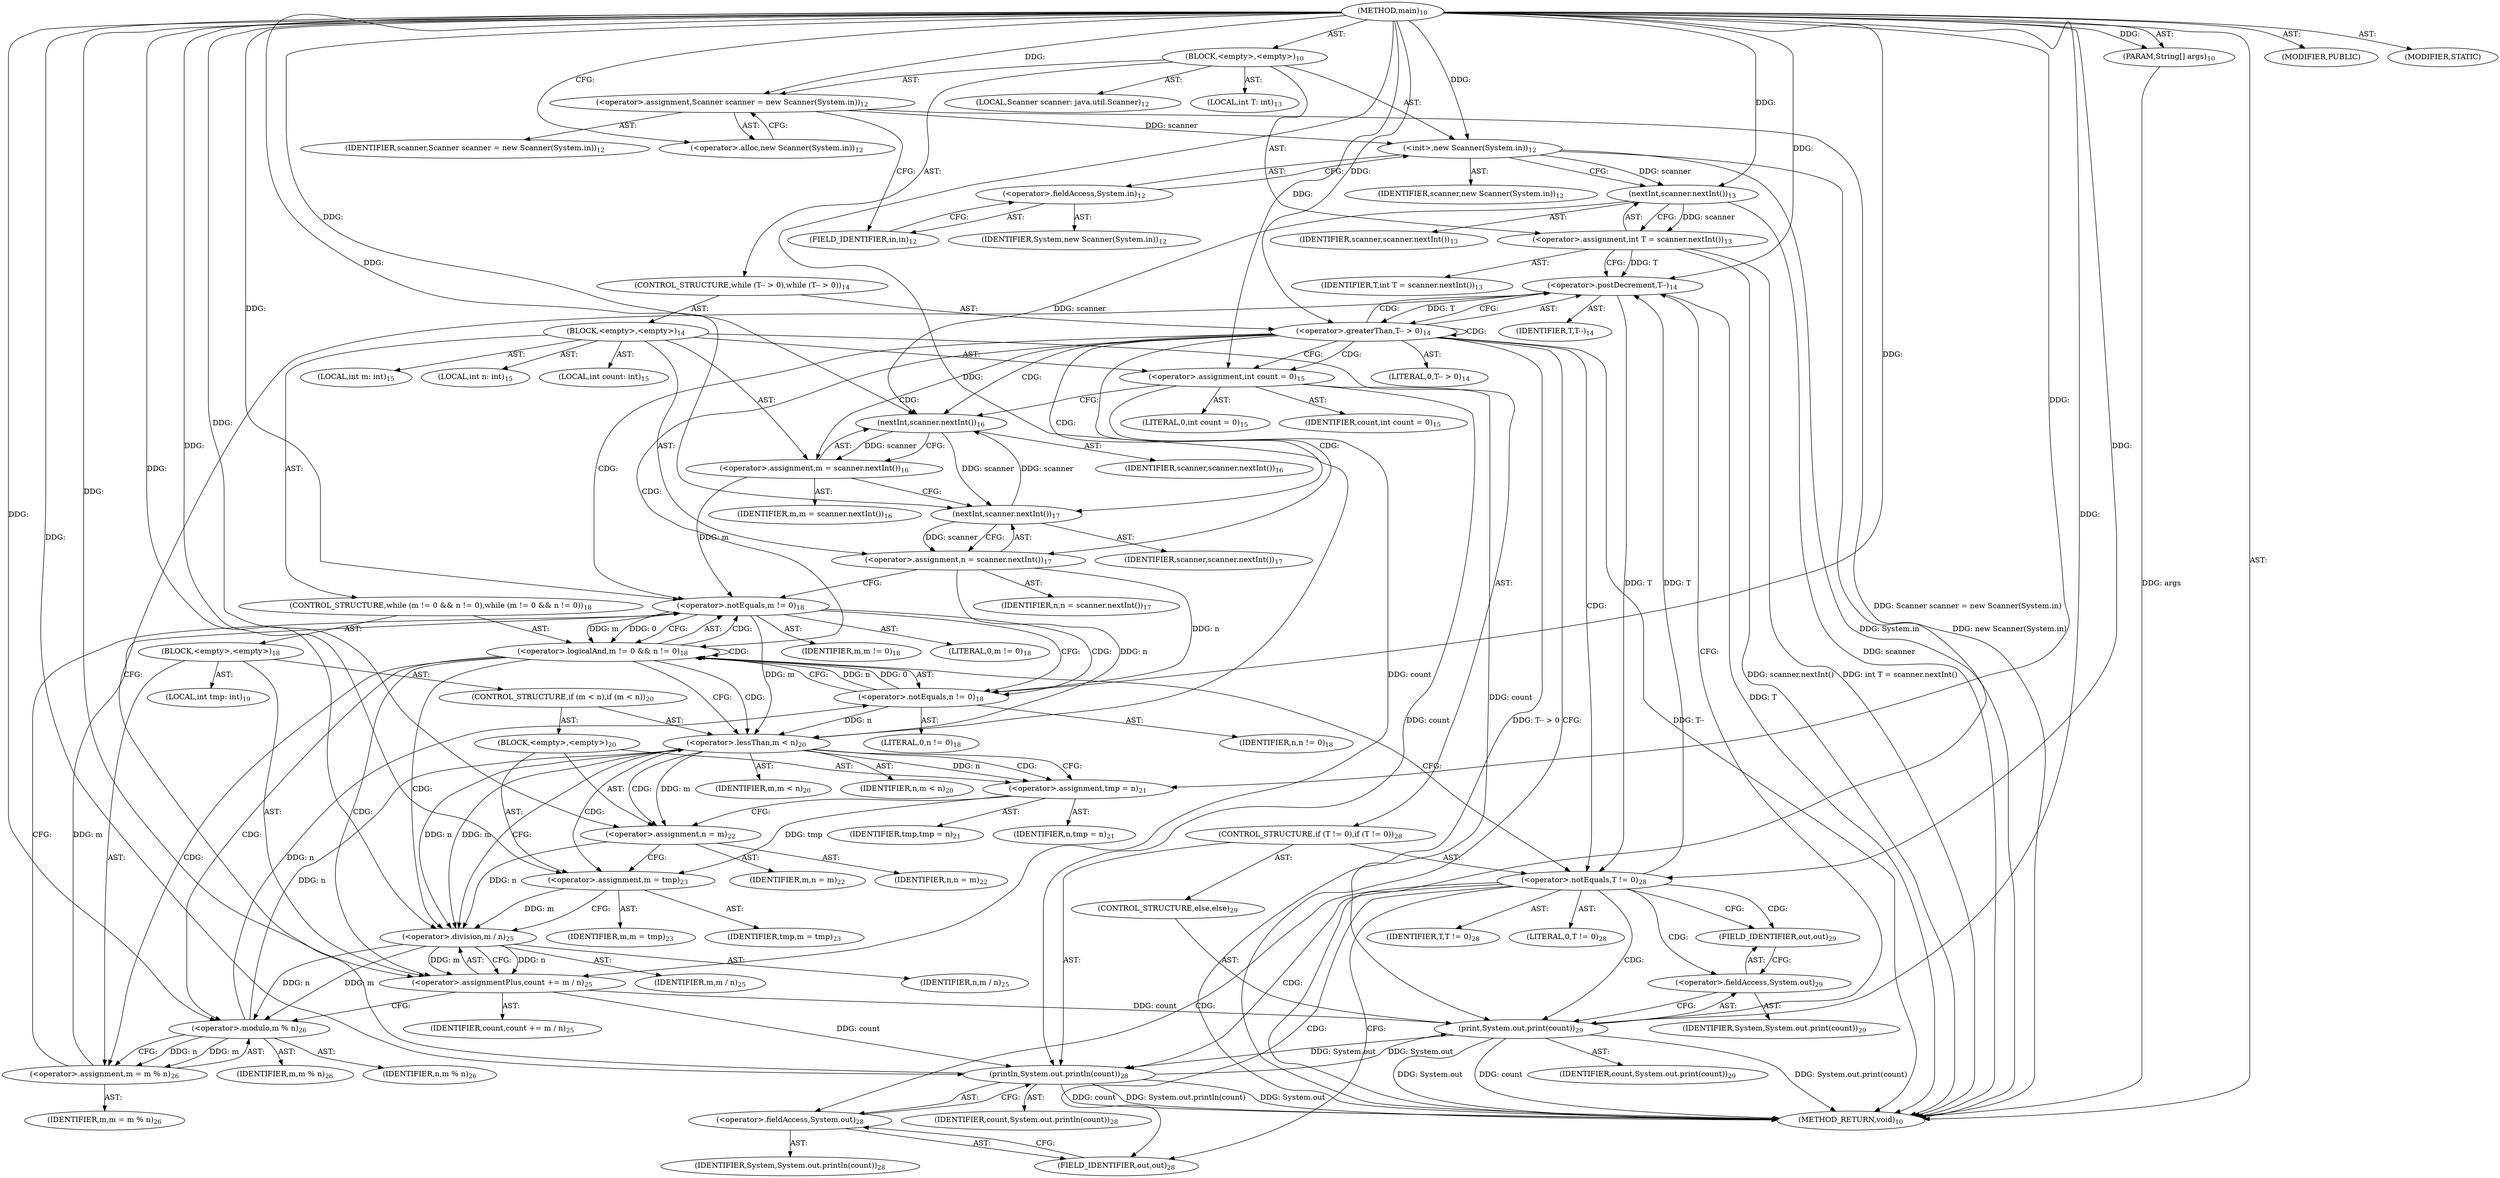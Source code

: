 digraph "main" {  
"19" [label = <(METHOD,main)<SUB>10</SUB>> ]
"20" [label = <(PARAM,String[] args)<SUB>10</SUB>> ]
"21" [label = <(BLOCK,&lt;empty&gt;,&lt;empty&gt;)<SUB>10</SUB>> ]
"4" [label = <(LOCAL,Scanner scanner: java.util.Scanner)<SUB>12</SUB>> ]
"22" [label = <(&lt;operator&gt;.assignment,Scanner scanner = new Scanner(System.in))<SUB>12</SUB>> ]
"23" [label = <(IDENTIFIER,scanner,Scanner scanner = new Scanner(System.in))<SUB>12</SUB>> ]
"24" [label = <(&lt;operator&gt;.alloc,new Scanner(System.in))<SUB>12</SUB>> ]
"25" [label = <(&lt;init&gt;,new Scanner(System.in))<SUB>12</SUB>> ]
"3" [label = <(IDENTIFIER,scanner,new Scanner(System.in))<SUB>12</SUB>> ]
"26" [label = <(&lt;operator&gt;.fieldAccess,System.in)<SUB>12</SUB>> ]
"27" [label = <(IDENTIFIER,System,new Scanner(System.in))<SUB>12</SUB>> ]
"28" [label = <(FIELD_IDENTIFIER,in,in)<SUB>12</SUB>> ]
"29" [label = <(LOCAL,int T: int)<SUB>13</SUB>> ]
"30" [label = <(&lt;operator&gt;.assignment,int T = scanner.nextInt())<SUB>13</SUB>> ]
"31" [label = <(IDENTIFIER,T,int T = scanner.nextInt())<SUB>13</SUB>> ]
"32" [label = <(nextInt,scanner.nextInt())<SUB>13</SUB>> ]
"33" [label = <(IDENTIFIER,scanner,scanner.nextInt())<SUB>13</SUB>> ]
"34" [label = <(CONTROL_STRUCTURE,while (T-- &gt; 0),while (T-- &gt; 0))<SUB>14</SUB>> ]
"35" [label = <(&lt;operator&gt;.greaterThan,T-- &gt; 0)<SUB>14</SUB>> ]
"36" [label = <(&lt;operator&gt;.postDecrement,T--)<SUB>14</SUB>> ]
"37" [label = <(IDENTIFIER,T,T--)<SUB>14</SUB>> ]
"38" [label = <(LITERAL,0,T-- &gt; 0)<SUB>14</SUB>> ]
"39" [label = <(BLOCK,&lt;empty&gt;,&lt;empty&gt;)<SUB>14</SUB>> ]
"40" [label = <(LOCAL,int m: int)<SUB>15</SUB>> ]
"41" [label = <(LOCAL,int n: int)<SUB>15</SUB>> ]
"42" [label = <(LOCAL,int count: int)<SUB>15</SUB>> ]
"43" [label = <(&lt;operator&gt;.assignment,int count = 0)<SUB>15</SUB>> ]
"44" [label = <(IDENTIFIER,count,int count = 0)<SUB>15</SUB>> ]
"45" [label = <(LITERAL,0,int count = 0)<SUB>15</SUB>> ]
"46" [label = <(&lt;operator&gt;.assignment,m = scanner.nextInt())<SUB>16</SUB>> ]
"47" [label = <(IDENTIFIER,m,m = scanner.nextInt())<SUB>16</SUB>> ]
"48" [label = <(nextInt,scanner.nextInt())<SUB>16</SUB>> ]
"49" [label = <(IDENTIFIER,scanner,scanner.nextInt())<SUB>16</SUB>> ]
"50" [label = <(&lt;operator&gt;.assignment,n = scanner.nextInt())<SUB>17</SUB>> ]
"51" [label = <(IDENTIFIER,n,n = scanner.nextInt())<SUB>17</SUB>> ]
"52" [label = <(nextInt,scanner.nextInt())<SUB>17</SUB>> ]
"53" [label = <(IDENTIFIER,scanner,scanner.nextInt())<SUB>17</SUB>> ]
"54" [label = <(CONTROL_STRUCTURE,while (m != 0 &amp;&amp; n != 0),while (m != 0 &amp;&amp; n != 0))<SUB>18</SUB>> ]
"55" [label = <(&lt;operator&gt;.logicalAnd,m != 0 &amp;&amp; n != 0)<SUB>18</SUB>> ]
"56" [label = <(&lt;operator&gt;.notEquals,m != 0)<SUB>18</SUB>> ]
"57" [label = <(IDENTIFIER,m,m != 0)<SUB>18</SUB>> ]
"58" [label = <(LITERAL,0,m != 0)<SUB>18</SUB>> ]
"59" [label = <(&lt;operator&gt;.notEquals,n != 0)<SUB>18</SUB>> ]
"60" [label = <(IDENTIFIER,n,n != 0)<SUB>18</SUB>> ]
"61" [label = <(LITERAL,0,n != 0)<SUB>18</SUB>> ]
"62" [label = <(BLOCK,&lt;empty&gt;,&lt;empty&gt;)<SUB>18</SUB>> ]
"63" [label = <(LOCAL,int tmp: int)<SUB>19</SUB>> ]
"64" [label = <(CONTROL_STRUCTURE,if (m &lt; n),if (m &lt; n))<SUB>20</SUB>> ]
"65" [label = <(&lt;operator&gt;.lessThan,m &lt; n)<SUB>20</SUB>> ]
"66" [label = <(IDENTIFIER,m,m &lt; n)<SUB>20</SUB>> ]
"67" [label = <(IDENTIFIER,n,m &lt; n)<SUB>20</SUB>> ]
"68" [label = <(BLOCK,&lt;empty&gt;,&lt;empty&gt;)<SUB>20</SUB>> ]
"69" [label = <(&lt;operator&gt;.assignment,tmp = n)<SUB>21</SUB>> ]
"70" [label = <(IDENTIFIER,tmp,tmp = n)<SUB>21</SUB>> ]
"71" [label = <(IDENTIFIER,n,tmp = n)<SUB>21</SUB>> ]
"72" [label = <(&lt;operator&gt;.assignment,n = m)<SUB>22</SUB>> ]
"73" [label = <(IDENTIFIER,n,n = m)<SUB>22</SUB>> ]
"74" [label = <(IDENTIFIER,m,n = m)<SUB>22</SUB>> ]
"75" [label = <(&lt;operator&gt;.assignment,m = tmp)<SUB>23</SUB>> ]
"76" [label = <(IDENTIFIER,m,m = tmp)<SUB>23</SUB>> ]
"77" [label = <(IDENTIFIER,tmp,m = tmp)<SUB>23</SUB>> ]
"78" [label = <(&lt;operator&gt;.assignmentPlus,count += m / n)<SUB>25</SUB>> ]
"79" [label = <(IDENTIFIER,count,count += m / n)<SUB>25</SUB>> ]
"80" [label = <(&lt;operator&gt;.division,m / n)<SUB>25</SUB>> ]
"81" [label = <(IDENTIFIER,m,m / n)<SUB>25</SUB>> ]
"82" [label = <(IDENTIFIER,n,m / n)<SUB>25</SUB>> ]
"83" [label = <(&lt;operator&gt;.assignment,m = m % n)<SUB>26</SUB>> ]
"84" [label = <(IDENTIFIER,m,m = m % n)<SUB>26</SUB>> ]
"85" [label = <(&lt;operator&gt;.modulo,m % n)<SUB>26</SUB>> ]
"86" [label = <(IDENTIFIER,m,m % n)<SUB>26</SUB>> ]
"87" [label = <(IDENTIFIER,n,m % n)<SUB>26</SUB>> ]
"88" [label = <(CONTROL_STRUCTURE,if (T != 0),if (T != 0))<SUB>28</SUB>> ]
"89" [label = <(&lt;operator&gt;.notEquals,T != 0)<SUB>28</SUB>> ]
"90" [label = <(IDENTIFIER,T,T != 0)<SUB>28</SUB>> ]
"91" [label = <(LITERAL,0,T != 0)<SUB>28</SUB>> ]
"92" [label = <(println,System.out.println(count))<SUB>28</SUB>> ]
"93" [label = <(&lt;operator&gt;.fieldAccess,System.out)<SUB>28</SUB>> ]
"94" [label = <(IDENTIFIER,System,System.out.println(count))<SUB>28</SUB>> ]
"95" [label = <(FIELD_IDENTIFIER,out,out)<SUB>28</SUB>> ]
"96" [label = <(IDENTIFIER,count,System.out.println(count))<SUB>28</SUB>> ]
"97" [label = <(CONTROL_STRUCTURE,else,else)<SUB>29</SUB>> ]
"98" [label = <(print,System.out.print(count))<SUB>29</SUB>> ]
"99" [label = <(&lt;operator&gt;.fieldAccess,System.out)<SUB>29</SUB>> ]
"100" [label = <(IDENTIFIER,System,System.out.print(count))<SUB>29</SUB>> ]
"101" [label = <(FIELD_IDENTIFIER,out,out)<SUB>29</SUB>> ]
"102" [label = <(IDENTIFIER,count,System.out.print(count))<SUB>29</SUB>> ]
"103" [label = <(MODIFIER,PUBLIC)> ]
"104" [label = <(MODIFIER,STATIC)> ]
"105" [label = <(METHOD_RETURN,void)<SUB>10</SUB>> ]
  "19" -> "20"  [ label = "AST: "] 
  "19" -> "21"  [ label = "AST: "] 
  "19" -> "103"  [ label = "AST: "] 
  "19" -> "104"  [ label = "AST: "] 
  "19" -> "105"  [ label = "AST: "] 
  "21" -> "4"  [ label = "AST: "] 
  "21" -> "22"  [ label = "AST: "] 
  "21" -> "25"  [ label = "AST: "] 
  "21" -> "29"  [ label = "AST: "] 
  "21" -> "30"  [ label = "AST: "] 
  "21" -> "34"  [ label = "AST: "] 
  "22" -> "23"  [ label = "AST: "] 
  "22" -> "24"  [ label = "AST: "] 
  "25" -> "3"  [ label = "AST: "] 
  "25" -> "26"  [ label = "AST: "] 
  "26" -> "27"  [ label = "AST: "] 
  "26" -> "28"  [ label = "AST: "] 
  "30" -> "31"  [ label = "AST: "] 
  "30" -> "32"  [ label = "AST: "] 
  "32" -> "33"  [ label = "AST: "] 
  "34" -> "35"  [ label = "AST: "] 
  "34" -> "39"  [ label = "AST: "] 
  "35" -> "36"  [ label = "AST: "] 
  "35" -> "38"  [ label = "AST: "] 
  "36" -> "37"  [ label = "AST: "] 
  "39" -> "40"  [ label = "AST: "] 
  "39" -> "41"  [ label = "AST: "] 
  "39" -> "42"  [ label = "AST: "] 
  "39" -> "43"  [ label = "AST: "] 
  "39" -> "46"  [ label = "AST: "] 
  "39" -> "50"  [ label = "AST: "] 
  "39" -> "54"  [ label = "AST: "] 
  "39" -> "88"  [ label = "AST: "] 
  "43" -> "44"  [ label = "AST: "] 
  "43" -> "45"  [ label = "AST: "] 
  "46" -> "47"  [ label = "AST: "] 
  "46" -> "48"  [ label = "AST: "] 
  "48" -> "49"  [ label = "AST: "] 
  "50" -> "51"  [ label = "AST: "] 
  "50" -> "52"  [ label = "AST: "] 
  "52" -> "53"  [ label = "AST: "] 
  "54" -> "55"  [ label = "AST: "] 
  "54" -> "62"  [ label = "AST: "] 
  "55" -> "56"  [ label = "AST: "] 
  "55" -> "59"  [ label = "AST: "] 
  "56" -> "57"  [ label = "AST: "] 
  "56" -> "58"  [ label = "AST: "] 
  "59" -> "60"  [ label = "AST: "] 
  "59" -> "61"  [ label = "AST: "] 
  "62" -> "63"  [ label = "AST: "] 
  "62" -> "64"  [ label = "AST: "] 
  "62" -> "78"  [ label = "AST: "] 
  "62" -> "83"  [ label = "AST: "] 
  "64" -> "65"  [ label = "AST: "] 
  "64" -> "68"  [ label = "AST: "] 
  "65" -> "66"  [ label = "AST: "] 
  "65" -> "67"  [ label = "AST: "] 
  "68" -> "69"  [ label = "AST: "] 
  "68" -> "72"  [ label = "AST: "] 
  "68" -> "75"  [ label = "AST: "] 
  "69" -> "70"  [ label = "AST: "] 
  "69" -> "71"  [ label = "AST: "] 
  "72" -> "73"  [ label = "AST: "] 
  "72" -> "74"  [ label = "AST: "] 
  "75" -> "76"  [ label = "AST: "] 
  "75" -> "77"  [ label = "AST: "] 
  "78" -> "79"  [ label = "AST: "] 
  "78" -> "80"  [ label = "AST: "] 
  "80" -> "81"  [ label = "AST: "] 
  "80" -> "82"  [ label = "AST: "] 
  "83" -> "84"  [ label = "AST: "] 
  "83" -> "85"  [ label = "AST: "] 
  "85" -> "86"  [ label = "AST: "] 
  "85" -> "87"  [ label = "AST: "] 
  "88" -> "89"  [ label = "AST: "] 
  "88" -> "92"  [ label = "AST: "] 
  "88" -> "97"  [ label = "AST: "] 
  "89" -> "90"  [ label = "AST: "] 
  "89" -> "91"  [ label = "AST: "] 
  "92" -> "93"  [ label = "AST: "] 
  "92" -> "96"  [ label = "AST: "] 
  "93" -> "94"  [ label = "AST: "] 
  "93" -> "95"  [ label = "AST: "] 
  "97" -> "98"  [ label = "AST: "] 
  "98" -> "99"  [ label = "AST: "] 
  "98" -> "102"  [ label = "AST: "] 
  "99" -> "100"  [ label = "AST: "] 
  "99" -> "101"  [ label = "AST: "] 
  "22" -> "28"  [ label = "CFG: "] 
  "25" -> "32"  [ label = "CFG: "] 
  "30" -> "36"  [ label = "CFG: "] 
  "24" -> "22"  [ label = "CFG: "] 
  "26" -> "25"  [ label = "CFG: "] 
  "32" -> "30"  [ label = "CFG: "] 
  "35" -> "105"  [ label = "CFG: "] 
  "35" -> "43"  [ label = "CFG: "] 
  "28" -> "26"  [ label = "CFG: "] 
  "36" -> "35"  [ label = "CFG: "] 
  "43" -> "48"  [ label = "CFG: "] 
  "46" -> "52"  [ label = "CFG: "] 
  "50" -> "56"  [ label = "CFG: "] 
  "48" -> "46"  [ label = "CFG: "] 
  "52" -> "50"  [ label = "CFG: "] 
  "55" -> "65"  [ label = "CFG: "] 
  "55" -> "89"  [ label = "CFG: "] 
  "89" -> "95"  [ label = "CFG: "] 
  "89" -> "101"  [ label = "CFG: "] 
  "92" -> "36"  [ label = "CFG: "] 
  "56" -> "55"  [ label = "CFG: "] 
  "56" -> "59"  [ label = "CFG: "] 
  "59" -> "55"  [ label = "CFG: "] 
  "78" -> "85"  [ label = "CFG: "] 
  "83" -> "56"  [ label = "CFG: "] 
  "93" -> "92"  [ label = "CFG: "] 
  "98" -> "36"  [ label = "CFG: "] 
  "65" -> "69"  [ label = "CFG: "] 
  "65" -> "80"  [ label = "CFG: "] 
  "80" -> "78"  [ label = "CFG: "] 
  "85" -> "83"  [ label = "CFG: "] 
  "95" -> "93"  [ label = "CFG: "] 
  "99" -> "98"  [ label = "CFG: "] 
  "69" -> "72"  [ label = "CFG: "] 
  "72" -> "75"  [ label = "CFG: "] 
  "75" -> "80"  [ label = "CFG: "] 
  "101" -> "99"  [ label = "CFG: "] 
  "19" -> "24"  [ label = "CFG: "] 
  "20" -> "105"  [ label = "DDG: args"] 
  "22" -> "105"  [ label = "DDG: Scanner scanner = new Scanner(System.in)"] 
  "25" -> "105"  [ label = "DDG: System.in"] 
  "25" -> "105"  [ label = "DDG: new Scanner(System.in)"] 
  "32" -> "105"  [ label = "DDG: scanner"] 
  "30" -> "105"  [ label = "DDG: scanner.nextInt()"] 
  "30" -> "105"  [ label = "DDG: int T = scanner.nextInt()"] 
  "36" -> "105"  [ label = "DDG: T"] 
  "35" -> "105"  [ label = "DDG: T--"] 
  "35" -> "105"  [ label = "DDG: T-- &gt; 0"] 
  "98" -> "105"  [ label = "DDG: System.out"] 
  "98" -> "105"  [ label = "DDG: count"] 
  "98" -> "105"  [ label = "DDG: System.out.print(count)"] 
  "92" -> "105"  [ label = "DDG: System.out"] 
  "92" -> "105"  [ label = "DDG: count"] 
  "92" -> "105"  [ label = "DDG: System.out.println(count)"] 
  "19" -> "20"  [ label = "DDG: "] 
  "19" -> "22"  [ label = "DDG: "] 
  "32" -> "30"  [ label = "DDG: scanner"] 
  "22" -> "25"  [ label = "DDG: scanner"] 
  "19" -> "25"  [ label = "DDG: "] 
  "25" -> "32"  [ label = "DDG: scanner"] 
  "19" -> "32"  [ label = "DDG: "] 
  "36" -> "35"  [ label = "DDG: T"] 
  "19" -> "35"  [ label = "DDG: "] 
  "19" -> "43"  [ label = "DDG: "] 
  "48" -> "46"  [ label = "DDG: scanner"] 
  "52" -> "50"  [ label = "DDG: scanner"] 
  "30" -> "36"  [ label = "DDG: T"] 
  "89" -> "36"  [ label = "DDG: T"] 
  "19" -> "36"  [ label = "DDG: "] 
  "32" -> "48"  [ label = "DDG: scanner"] 
  "52" -> "48"  [ label = "DDG: scanner"] 
  "19" -> "48"  [ label = "DDG: "] 
  "48" -> "52"  [ label = "DDG: scanner"] 
  "19" -> "52"  [ label = "DDG: "] 
  "56" -> "55"  [ label = "DDG: m"] 
  "56" -> "55"  [ label = "DDG: 0"] 
  "59" -> "55"  [ label = "DDG: n"] 
  "59" -> "55"  [ label = "DDG: 0"] 
  "80" -> "78"  [ label = "DDG: m"] 
  "80" -> "78"  [ label = "DDG: n"] 
  "85" -> "83"  [ label = "DDG: m"] 
  "85" -> "83"  [ label = "DDG: n"] 
  "36" -> "89"  [ label = "DDG: T"] 
  "19" -> "89"  [ label = "DDG: "] 
  "98" -> "92"  [ label = "DDG: System.out"] 
  "43" -> "92"  [ label = "DDG: count"] 
  "78" -> "92"  [ label = "DDG: count"] 
  "19" -> "92"  [ label = "DDG: "] 
  "46" -> "56"  [ label = "DDG: m"] 
  "83" -> "56"  [ label = "DDG: m"] 
  "19" -> "56"  [ label = "DDG: "] 
  "50" -> "59"  [ label = "DDG: n"] 
  "85" -> "59"  [ label = "DDG: n"] 
  "19" -> "59"  [ label = "DDG: "] 
  "43" -> "78"  [ label = "DDG: count"] 
  "19" -> "78"  [ label = "DDG: "] 
  "92" -> "98"  [ label = "DDG: System.out"] 
  "43" -> "98"  [ label = "DDG: count"] 
  "78" -> "98"  [ label = "DDG: count"] 
  "19" -> "98"  [ label = "DDG: "] 
  "56" -> "65"  [ label = "DDG: m"] 
  "19" -> "65"  [ label = "DDG: "] 
  "50" -> "65"  [ label = "DDG: n"] 
  "59" -> "65"  [ label = "DDG: n"] 
  "85" -> "65"  [ label = "DDG: n"] 
  "65" -> "69"  [ label = "DDG: n"] 
  "19" -> "69"  [ label = "DDG: "] 
  "65" -> "72"  [ label = "DDG: m"] 
  "19" -> "72"  [ label = "DDG: "] 
  "69" -> "75"  [ label = "DDG: tmp"] 
  "19" -> "75"  [ label = "DDG: "] 
  "65" -> "80"  [ label = "DDG: m"] 
  "75" -> "80"  [ label = "DDG: m"] 
  "19" -> "80"  [ label = "DDG: "] 
  "65" -> "80"  [ label = "DDG: n"] 
  "72" -> "80"  [ label = "DDG: n"] 
  "80" -> "85"  [ label = "DDG: m"] 
  "19" -> "85"  [ label = "DDG: "] 
  "80" -> "85"  [ label = "DDG: n"] 
  "35" -> "48"  [ label = "CDG: "] 
  "35" -> "89"  [ label = "CDG: "] 
  "35" -> "52"  [ label = "CDG: "] 
  "35" -> "46"  [ label = "CDG: "] 
  "35" -> "56"  [ label = "CDG: "] 
  "35" -> "50"  [ label = "CDG: "] 
  "35" -> "35"  [ label = "CDG: "] 
  "35" -> "43"  [ label = "CDG: "] 
  "35" -> "36"  [ label = "CDG: "] 
  "35" -> "55"  [ label = "CDG: "] 
  "55" -> "85"  [ label = "CDG: "] 
  "55" -> "56"  [ label = "CDG: "] 
  "55" -> "65"  [ label = "CDG: "] 
  "55" -> "80"  [ label = "CDG: "] 
  "55" -> "83"  [ label = "CDG: "] 
  "55" -> "55"  [ label = "CDG: "] 
  "55" -> "78"  [ label = "CDG: "] 
  "89" -> "98"  [ label = "CDG: "] 
  "89" -> "99"  [ label = "CDG: "] 
  "89" -> "95"  [ label = "CDG: "] 
  "89" -> "92"  [ label = "CDG: "] 
  "89" -> "93"  [ label = "CDG: "] 
  "89" -> "101"  [ label = "CDG: "] 
  "56" -> "59"  [ label = "CDG: "] 
  "65" -> "75"  [ label = "CDG: "] 
  "65" -> "72"  [ label = "CDG: "] 
  "65" -> "69"  [ label = "CDG: "] 
}
